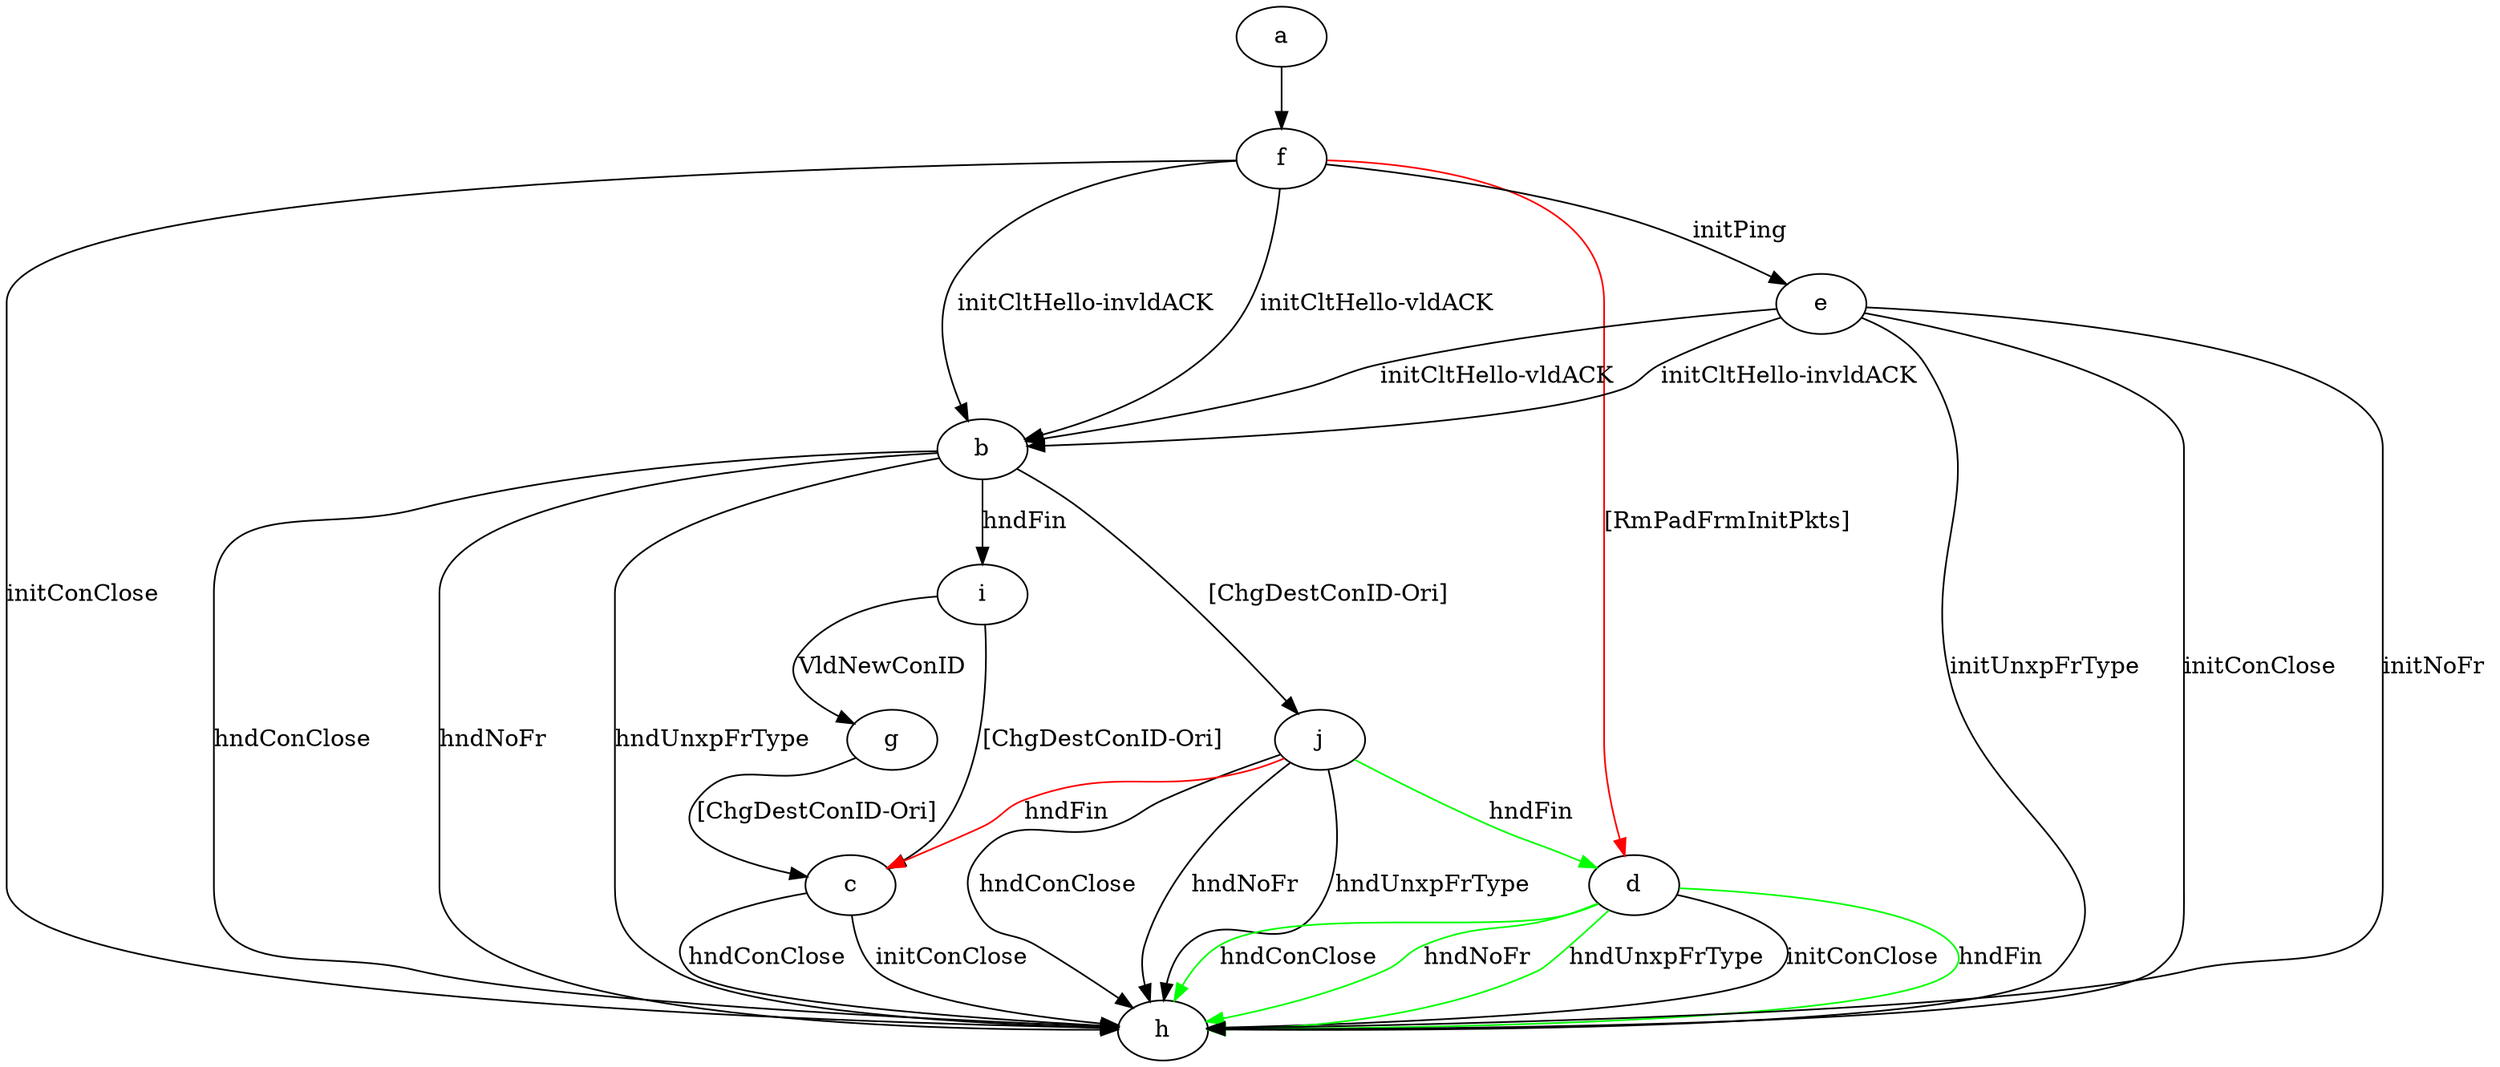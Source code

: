 digraph "" {
	a -> f	[key=0];
	b -> h	[key=0,
		label="hndConClose "];
	b -> h	[key=1,
		label="hndNoFr "];
	b -> h	[key=2,
		label="hndUnxpFrType "];
	b -> i	[key=0,
		label="hndFin "];
	b -> j	[key=0,
		label="[ChgDestConID-Ori] "];
	c -> h	[key=0,
		label="initConClose "];
	c -> h	[key=1,
		label="hndConClose "];
	d -> h	[key=0,
		label="initConClose "];
	d -> h	[key=1,
		color=green,
		label="hndFin "];
	d -> h	[key=2,
		color=green,
		label="hndConClose "];
	d -> h	[key=3,
		color=green,
		label="hndNoFr "];
	d -> h	[key=4,
		color=green,
		label="hndUnxpFrType "];
	e -> b	[key=0,
		label="initCltHello-vldACK "];
	e -> b	[key=1,
		label="initCltHello-invldACK "];
	e -> h	[key=0,
		label="initConClose "];
	e -> h	[key=1,
		label="initNoFr "];
	e -> h	[key=2,
		label="initUnxpFrType "];
	f -> b	[key=0,
		label="initCltHello-vldACK "];
	f -> b	[key=1,
		label="initCltHello-invldACK "];
	f -> d	[key=0,
		color=red,
		label="[RmPadFrmInitPkts] "];
	f -> e	[key=0,
		label="initPing "];
	f -> h	[key=0,
		label="initConClose "];
	g -> c	[key=0,
		label="[ChgDestConID-Ori] "];
	i -> c	[key=0,
		label="[ChgDestConID-Ori] "];
	i -> g	[key=0,
		label="VldNewConID "];
	j -> c	[key=0,
		color=red,
		label="hndFin "];
	j -> d	[key=0,
		color=green,
		label="hndFin "];
	j -> h	[key=0,
		label="hndConClose "];
	j -> h	[key=1,
		label="hndNoFr "];
	j -> h	[key=2,
		label="hndUnxpFrType "];
}
